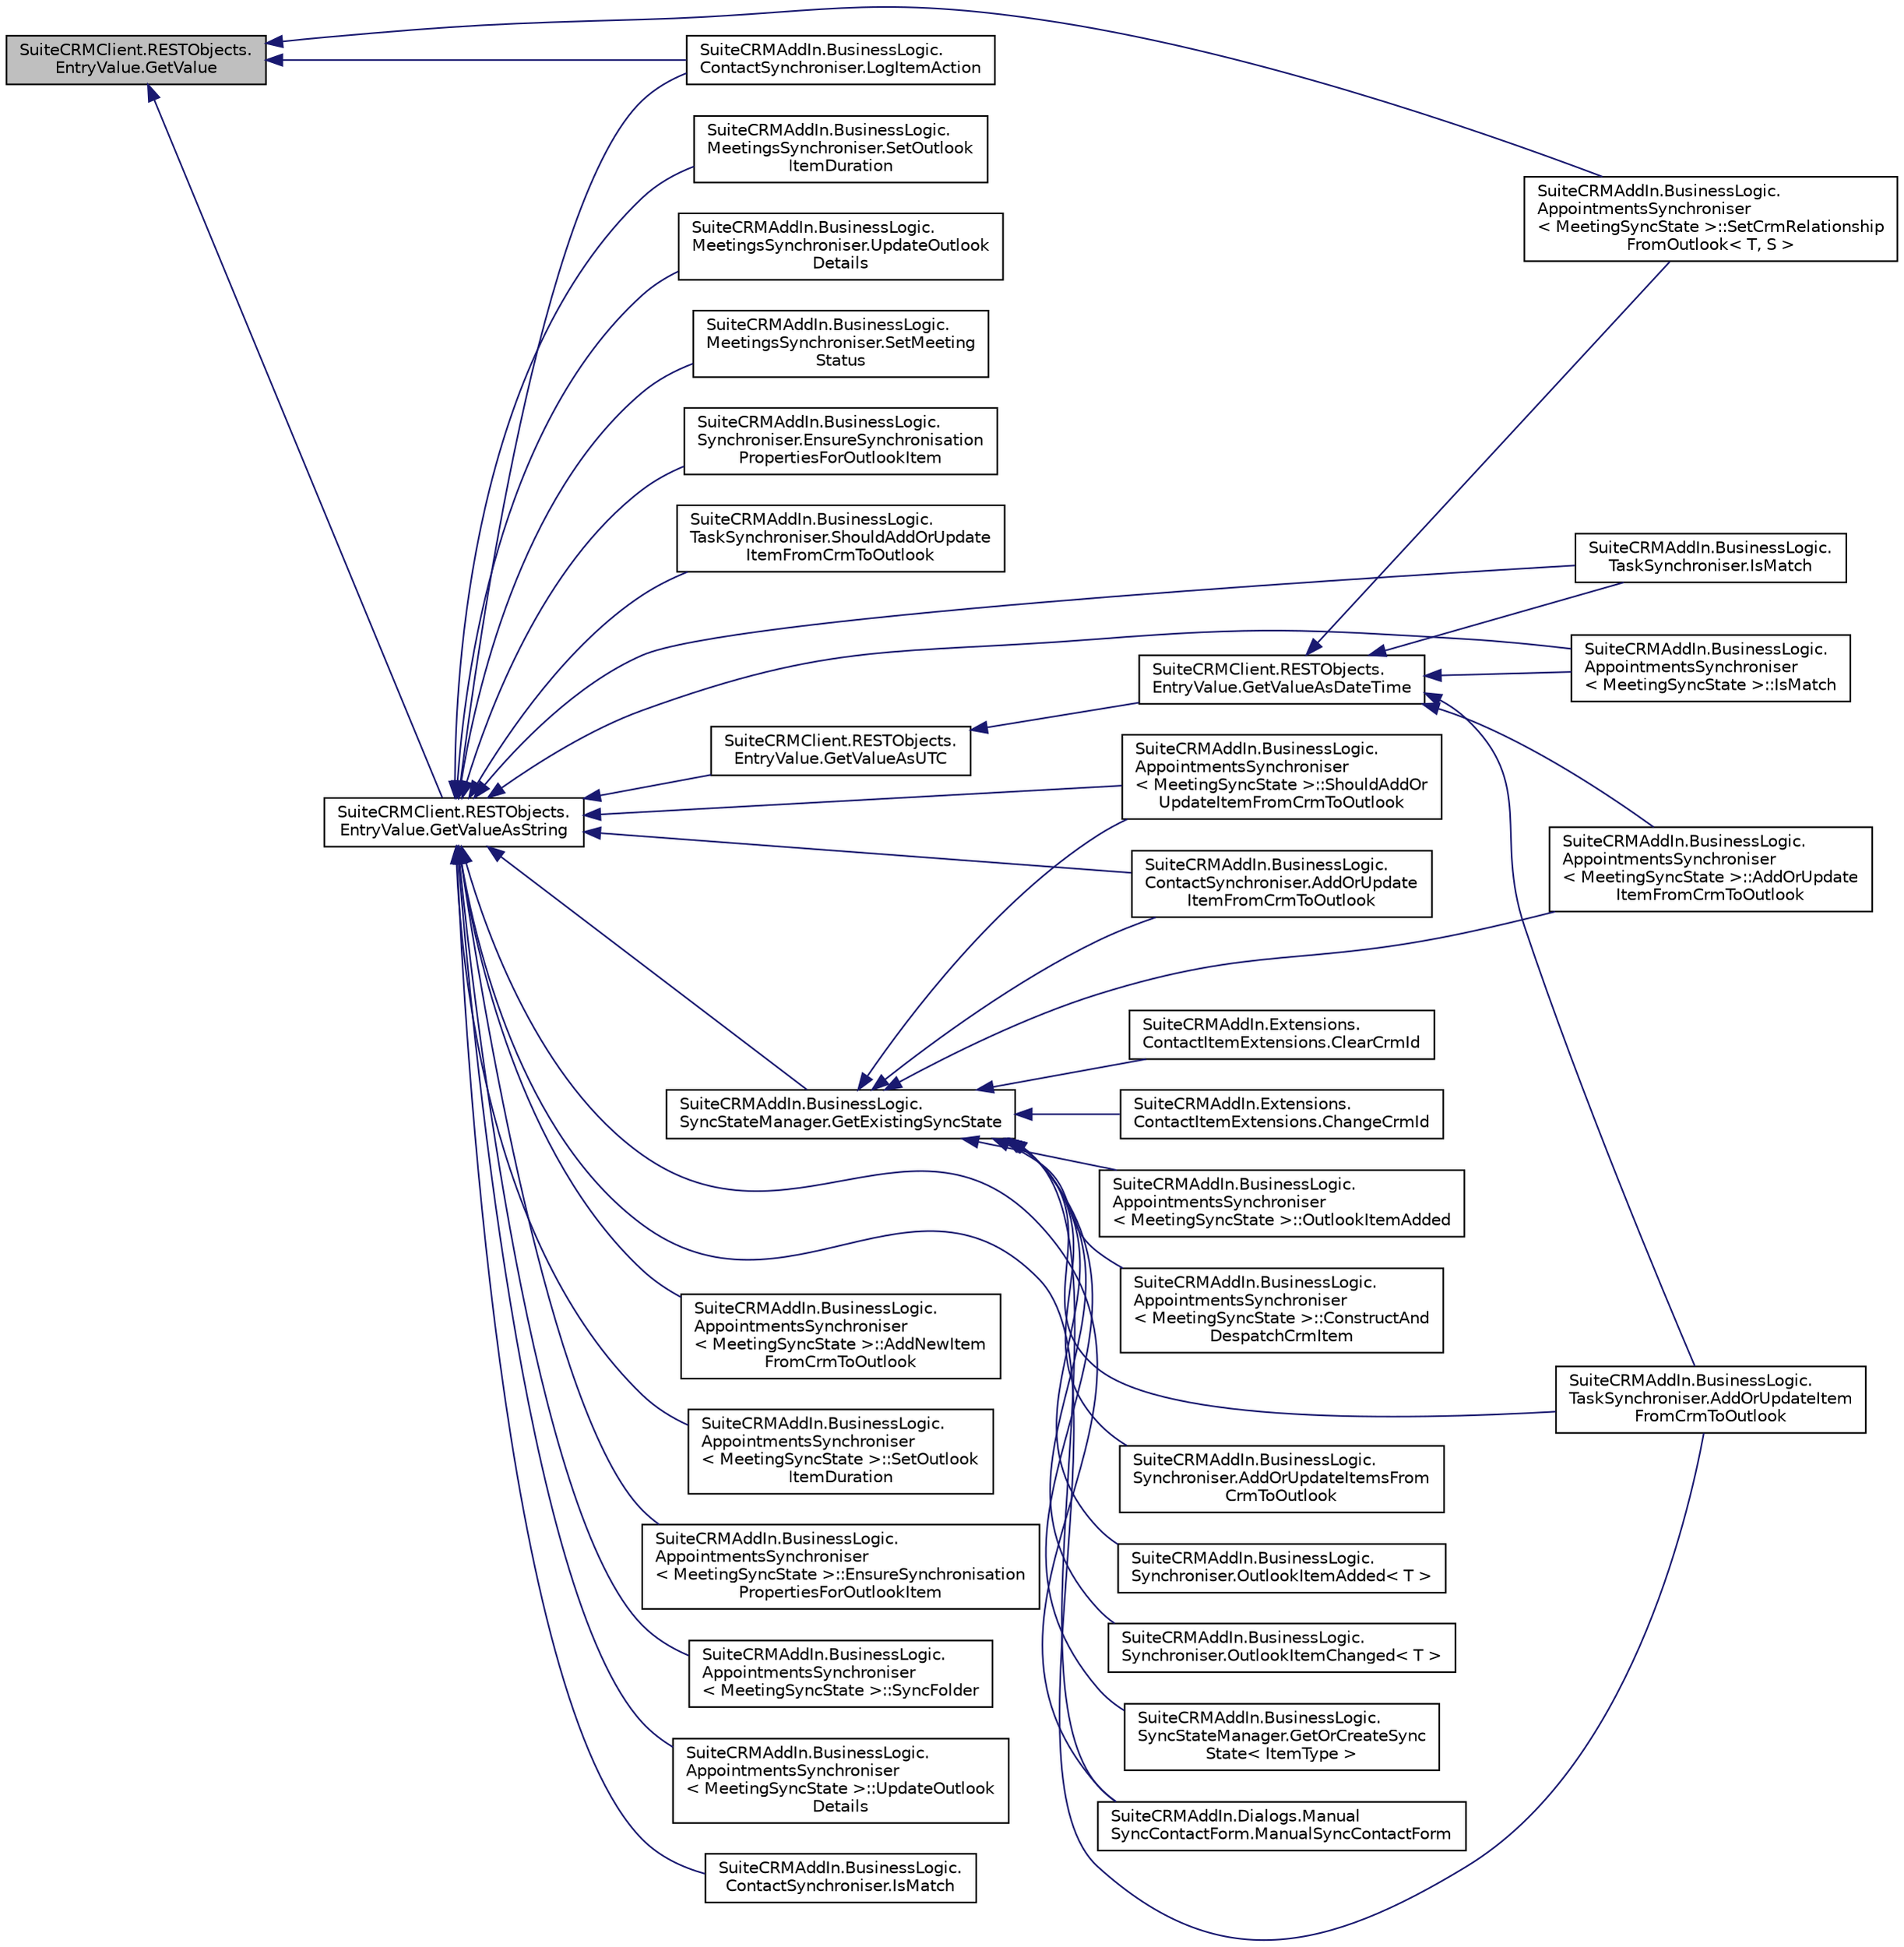 digraph "SuiteCRMClient.RESTObjects.EntryValue.GetValue"
{
  edge [fontname="Helvetica",fontsize="10",labelfontname="Helvetica",labelfontsize="10"];
  node [fontname="Helvetica",fontsize="10",shape=record];
  rankdir="LR";
  Node5 [label="SuiteCRMClient.RESTObjects.\lEntryValue.GetValue",height=0.2,width=0.4,color="black", fillcolor="grey75", style="filled", fontcolor="black"];
  Node5 -> Node6 [dir="back",color="midnightblue",fontsize="10",style="solid",fontname="Helvetica"];
  Node6 [label="SuiteCRMAddIn.BusinessLogic.\lAppointmentsSynchroniser\l\< MeetingSyncState \>::SetCrmRelationship\lFromOutlook\< T, S \>",height=0.2,width=0.4,color="black", fillcolor="white", style="filled",URL="$class_suite_c_r_m_add_in_1_1_business_logic_1_1_appointments_synchroniser.html#a40629a2c0689810e7ad1eeee2032f8bd",tooltip="Sets up a CRM relationship to mimic an Outlook relationship "];
  Node5 -> Node7 [dir="back",color="midnightblue",fontsize="10",style="solid",fontname="Helvetica"];
  Node7 [label="SuiteCRMAddIn.BusinessLogic.\lContactSynchroniser.LogItemAction",height=0.2,width=0.4,color="black", fillcolor="white", style="filled",URL="$class_suite_c_r_m_add_in_1_1_business_logic_1_1_contact_synchroniser.html#a98b39a282db8fee9ef76059b7b9f40aa",tooltip="Log a message regarding this Outlook item, with detail of the item. "];
  Node5 -> Node8 [dir="back",color="midnightblue",fontsize="10",style="solid",fontname="Helvetica"];
  Node8 [label="SuiteCRMClient.RESTObjects.\lEntryValue.GetValueAsString",height=0.2,width=0.4,color="black", fillcolor="white", style="filled",URL="$class_suite_c_r_m_client_1_1_r_e_s_t_objects_1_1_entry_value.html#a6ff81b41c04d9c891efbafabc25f335f"];
  Node8 -> Node9 [dir="back",color="midnightblue",fontsize="10",style="solid",fontname="Helvetica"];
  Node9 [label="SuiteCRMAddIn.BusinessLogic.\lAppointmentsSynchroniser\l\< MeetingSyncState \>::ShouldAddOr\lUpdateItemFromCrmToOutlook",height=0.2,width=0.4,color="black", fillcolor="white", style="filled",URL="$class_suite_c_r_m_add_in_1_1_business_logic_1_1_appointments_synchroniser.html#a97e839a5ece6ee45c506306c85d5d5b8",tooltip="If a meeting was created in another Outlook we should NOT sync it with CRM because if we do we&#39;ll cre..."];
  Node8 -> Node10 [dir="back",color="midnightblue",fontsize="10",style="solid",fontname="Helvetica"];
  Node10 [label="SuiteCRMAddIn.BusinessLogic.\lAppointmentsSynchroniser\l\< MeetingSyncState \>::AddNewItem\lFromCrmToOutlook",height=0.2,width=0.4,color="black", fillcolor="white", style="filled",URL="$class_suite_c_r_m_add_in_1_1_business_logic_1_1_appointments_synchroniser.html#a9a528551c09322b1ebb13cfe7f1e5b54",tooltip="Add an item existing in CRM but not found in Outlook to Outlook. "];
  Node8 -> Node11 [dir="back",color="midnightblue",fontsize="10",style="solid",fontname="Helvetica"];
  Node11 [label="SuiteCRMAddIn.BusinessLogic.\lAppointmentsSynchroniser\l\< MeetingSyncState \>::SetOutlook\lItemDuration",height=0.2,width=0.4,color="black", fillcolor="white", style="filled",URL="$class_suite_c_r_m_add_in_1_1_business_logic_1_1_appointments_synchroniser.html#abae89a93fe0a69b637efba736e5dc759",tooltip="Set this outlook item&#39;s duration from this CRM item. "];
  Node8 -> Node12 [dir="back",color="midnightblue",fontsize="10",style="solid",fontname="Helvetica"];
  Node12 [label="SuiteCRMAddIn.BusinessLogic.\lAppointmentsSynchroniser\l\< MeetingSyncState \>::EnsureSynchronisation\lPropertiesForOutlookItem",height=0.2,width=0.4,color="black", fillcolor="white", style="filled",URL="$class_suite_c_r_m_add_in_1_1_business_logic_1_1_appointments_synchroniser.html#a92d81bc88829086abe349ca9a7f09ddb",tooltip="Specialisation: in addition to the standard properties, meetings also require an organiser property..."];
  Node8 -> Node13 [dir="back",color="midnightblue",fontsize="10",style="solid",fontname="Helvetica"];
  Node13 [label="SuiteCRMAddIn.BusinessLogic.\lAppointmentsSynchroniser\l\< MeetingSyncState \>::IsMatch",height=0.2,width=0.4,color="black", fillcolor="white", style="filled",URL="$class_suite_c_r_m_add_in_1_1_business_logic_1_1_appointments_synchroniser.html#a5f0a46a834e3d2ca854dcc42265ce4ee"];
  Node8 -> Node14 [dir="back",color="midnightblue",fontsize="10",style="solid",fontname="Helvetica"];
  Node14 [label="SuiteCRMAddIn.BusinessLogic.\lAppointmentsSynchroniser\l\< MeetingSyncState \>::SyncFolder",height=0.2,width=0.4,color="black", fillcolor="white", style="filled",URL="$class_suite_c_r_m_add_in_1_1_business_logic_1_1_appointments_synchroniser.html#af2a70be2510b7075ead376292e280649",tooltip="Synchronise items in the specified folder with the specified SuiteCRM module. "];
  Node8 -> Node15 [dir="back",color="midnightblue",fontsize="10",style="solid",fontname="Helvetica"];
  Node15 [label="SuiteCRMAddIn.BusinessLogic.\lAppointmentsSynchroniser\l\< MeetingSyncState \>::UpdateOutlook\lDetails",height=0.2,width=0.4,color="black", fillcolor="white", style="filled",URL="$class_suite_c_r_m_add_in_1_1_business_logic_1_1_appointments_synchroniser.html#adf685ffeebddafbaffff8cff6c8521c1",tooltip="Update this Outlook appointment&#39;s start and duration from this CRM object. "];
  Node8 -> Node16 [dir="back",color="midnightblue",fontsize="10",style="solid",fontname="Helvetica"];
  Node16 [label="SuiteCRMAddIn.BusinessLogic.\lContactSynchroniser.AddOrUpdate\lItemFromCrmToOutlook",height=0.2,width=0.4,color="black", fillcolor="white", style="filled",URL="$class_suite_c_r_m_add_in_1_1_business_logic_1_1_contact_synchroniser.html#a6a18b3b174c87e0dc53c3e59b35a895f"];
  Node8 -> Node7 [dir="back",color="midnightblue",fontsize="10",style="solid",fontname="Helvetica"];
  Node8 -> Node17 [dir="back",color="midnightblue",fontsize="10",style="solid",fontname="Helvetica"];
  Node17 [label="SuiteCRMAddIn.BusinessLogic.\lContactSynchroniser.IsMatch",height=0.2,width=0.4,color="black", fillcolor="white", style="filled",URL="$class_suite_c_r_m_add_in_1_1_business_logic_1_1_contact_synchroniser.html#ac0eb78cd35f26278bf300ab89501790c"];
  Node8 -> Node18 [dir="back",color="midnightblue",fontsize="10",style="solid",fontname="Helvetica"];
  Node18 [label="SuiteCRMAddIn.BusinessLogic.\lMeetingsSynchroniser.SetOutlook\lItemDuration",height=0.2,width=0.4,color="black", fillcolor="white", style="filled",URL="$class_suite_c_r_m_add_in_1_1_business_logic_1_1_meetings_synchroniser.html#a235bd8bc296dd3fc6e2bab8f52544aef",tooltip="Specialisation: also set end time and location. "];
  Node8 -> Node19 [dir="back",color="midnightblue",fontsize="10",style="solid",fontname="Helvetica"];
  Node19 [label="SuiteCRMAddIn.BusinessLogic.\lMeetingsSynchroniser.UpdateOutlook\lDetails",height=0.2,width=0.4,color="black", fillcolor="white", style="filled",URL="$class_suite_c_r_m_add_in_1_1_business_logic_1_1_meetings_synchroniser.html#a8f0c99c95424ef0b2514bd3dfccda977"];
  Node8 -> Node20 [dir="back",color="midnightblue",fontsize="10",style="solid",fontname="Helvetica"];
  Node20 [label="SuiteCRMAddIn.BusinessLogic.\lMeetingsSynchroniser.SetMeeting\lStatus",height=0.2,width=0.4,color="black", fillcolor="white", style="filled",URL="$class_suite_c_r_m_add_in_1_1_business_logic_1_1_meetings_synchroniser.html#abc806714ae71e8e7578c0615dc790de6"];
  Node8 -> Node21 [dir="back",color="midnightblue",fontsize="10",style="solid",fontname="Helvetica"];
  Node21 [label="SuiteCRMAddIn.BusinessLogic.\lSynchroniser.EnsureSynchronisation\lPropertiesForOutlookItem",height=0.2,width=0.4,color="black", fillcolor="white", style="filled",URL="$class_suite_c_r_m_add_in_1_1_business_logic_1_1_synchroniser.html#a05108367e2ac92ea2c33b4bffc221662",tooltip="Set up synchronisation properties for this outlook item from this CRM item, assuming my default CRM m..."];
  Node8 -> Node22 [dir="back",color="midnightblue",fontsize="10",style="solid",fontname="Helvetica"];
  Node22 [label="SuiteCRMAddIn.BusinessLogic.\lSyncStateManager.GetExistingSyncState",height=0.2,width=0.4,color="black", fillcolor="white", style="filled",URL="$class_suite_c_r_m_add_in_1_1_business_logic_1_1_sync_state_manager.html#a1be6c51a0b433eb8ae2ffa27f5cc1325",tooltip="Get the existing sync state for this CRM item, if it exists, else null. "];
  Node22 -> Node23 [dir="back",color="midnightblue",fontsize="10",style="solid",fontname="Helvetica"];
  Node23 [label="SuiteCRMAddIn.BusinessLogic.\lAppointmentsSynchroniser\l\< MeetingSyncState \>::OutlookItemAdded",height=0.2,width=0.4,color="black", fillcolor="white", style="filled",URL="$class_suite_c_r_m_add_in_1_1_business_logic_1_1_appointments_synchroniser.html#a03775a168642875a2b2beddea2b53e07",tooltip="#2246: Discriminate between calls and meetings when adding and updating. "];
  Node22 -> Node9 [dir="back",color="midnightblue",fontsize="10",style="solid",fontname="Helvetica"];
  Node22 -> Node24 [dir="back",color="midnightblue",fontsize="10",style="solid",fontname="Helvetica"];
  Node24 [label="SuiteCRMAddIn.BusinessLogic.\lAppointmentsSynchroniser\l\< MeetingSyncState \>::ConstructAnd\lDespatchCrmItem",height=0.2,width=0.4,color="black", fillcolor="white", style="filled",URL="$class_suite_c_r_m_add_in_1_1_business_logic_1_1_appointments_synchroniser.html#a86726cd3a49be75df41c90fad6adf129",tooltip="Construct a JSON packet representing the Outlook item of this sync state, and despatch it to CRM..."];
  Node22 -> Node25 [dir="back",color="midnightblue",fontsize="10",style="solid",fontname="Helvetica"];
  Node25 [label="SuiteCRMAddIn.BusinessLogic.\lAppointmentsSynchroniser\l\< MeetingSyncState \>::AddOrUpdate\lItemFromCrmToOutlook",height=0.2,width=0.4,color="black", fillcolor="white", style="filled",URL="$class_suite_c_r_m_add_in_1_1_business_logic_1_1_appointments_synchroniser.html#a925000ba57c20ec2f0c4d87a5c8504bb",tooltip="Update a single appointment in the specified Outlook folder with changes from CRM, but only if its start date is fewer than five days in the past. "];
  Node22 -> Node16 [dir="back",color="midnightblue",fontsize="10",style="solid",fontname="Helvetica"];
  Node22 -> Node26 [dir="back",color="midnightblue",fontsize="10",style="solid",fontname="Helvetica"];
  Node26 [label="SuiteCRMAddIn.BusinessLogic.\lSynchroniser.AddOrUpdateItemsFrom\lCrmToOutlook",height=0.2,width=0.4,color="black", fillcolor="white", style="filled",URL="$class_suite_c_r_m_add_in_1_1_business_logic_1_1_synchroniser.html#a5eb280f891e9cd9ec9e31ed63da0a144",tooltip="Update these items, which may or may not already exist in Outlook. "];
  Node22 -> Node27 [dir="back",color="midnightblue",fontsize="10",style="solid",fontname="Helvetica"];
  Node27 [label="SuiteCRMAddIn.BusinessLogic.\lSynchroniser.OutlookItemAdded\< T \>",height=0.2,width=0.4,color="black", fillcolor="white", style="filled",URL="$class_suite_c_r_m_add_in_1_1_business_logic_1_1_synchroniser.html#a3e3e99a7c7cba55e9cf586a59e9aadb9",tooltip="#2246: Nasty workaround for the fact that Outlook &#39;Appointments&#39; and &#39;Meetings&#39; are actually the same..."];
  Node22 -> Node28 [dir="back",color="midnightblue",fontsize="10",style="solid",fontname="Helvetica"];
  Node28 [label="SuiteCRMAddIn.BusinessLogic.\lSynchroniser.OutlookItemChanged\< T \>",height=0.2,width=0.4,color="black", fillcolor="white", style="filled",URL="$class_suite_c_r_m_add_in_1_1_business_logic_1_1_synchroniser.html#a1366f80f9b7b2dddbd753bd8f8eab32f",tooltip="#2246: Nasty workaround for the fact that Outlook &#39;Appointments&#39; and &#39;Meetings&#39; are actually the same..."];
  Node22 -> Node29 [dir="back",color="midnightblue",fontsize="10",style="solid",fontname="Helvetica"];
  Node29 [label="SuiteCRMAddIn.BusinessLogic.\lSyncStateManager.GetOrCreateSync\lState\< ItemType \>",height=0.2,width=0.4,color="black", fillcolor="white", style="filled",URL="$class_suite_c_r_m_add_in_1_1_business_logic_1_1_sync_state_manager.html#aea75c5d53ef5e3ee4640b5be8396e033",tooltip="Get a sync state for this item, creating it if necessary. "];
  Node22 -> Node30 [dir="back",color="midnightblue",fontsize="10",style="solid",fontname="Helvetica"];
  Node30 [label="SuiteCRMAddIn.BusinessLogic.\lTaskSynchroniser.AddOrUpdateItem\lFromCrmToOutlook",height=0.2,width=0.4,color="black", fillcolor="white", style="filled",URL="$class_suite_c_r_m_add_in_1_1_business_logic_1_1_task_synchroniser.html#a8ae42d8d20a62682fcb3f280f7ec60cb"];
  Node22 -> Node31 [dir="back",color="midnightblue",fontsize="10",style="solid",fontname="Helvetica"];
  Node31 [label="SuiteCRMAddIn.Dialogs.Manual\lSyncContactForm.ManualSyncContactForm",height=0.2,width=0.4,color="black", fillcolor="white", style="filled",URL="$class_suite_c_r_m_add_in_1_1_dialogs_1_1_manual_sync_contact_form.html#a76691427c37963569813b2e5710e5b9c"];
  Node22 -> Node32 [dir="back",color="midnightblue",fontsize="10",style="solid",fontname="Helvetica"];
  Node32 [label="SuiteCRMAddIn.Extensions.\lContactItemExtensions.ClearCrmId",height=0.2,width=0.4,color="black", fillcolor="white", style="filled",URL="$class_suite_c_r_m_add_in_1_1_extensions_1_1_contact_item_extensions.html#a459576d7f94caf538170532f291b6dc2"];
  Node22 -> Node33 [dir="back",color="midnightblue",fontsize="10",style="solid",fontname="Helvetica"];
  Node33 [label="SuiteCRMAddIn.Extensions.\lContactItemExtensions.ChangeCrmId",height=0.2,width=0.4,color="black", fillcolor="white", style="filled",URL="$class_suite_c_r_m_add_in_1_1_extensions_1_1_contact_item_extensions.html#a1d10f035381695c6148f08cb6d4245d6"];
  Node8 -> Node34 [dir="back",color="midnightblue",fontsize="10",style="solid",fontname="Helvetica"];
  Node34 [label="SuiteCRMAddIn.BusinessLogic.\lTaskSynchroniser.ShouldAddOrUpdate\lItemFromCrmToOutlook",height=0.2,width=0.4,color="black", fillcolor="white", style="filled",URL="$class_suite_c_r_m_add_in_1_1_business_logic_1_1_task_synchroniser.html#a7a8d7cc5f112b5ea52b4dcaab93e5254"];
  Node8 -> Node30 [dir="back",color="midnightblue",fontsize="10",style="solid",fontname="Helvetica"];
  Node8 -> Node35 [dir="back",color="midnightblue",fontsize="10",style="solid",fontname="Helvetica"];
  Node35 [label="SuiteCRMAddIn.BusinessLogic.\lTaskSynchroniser.IsMatch",height=0.2,width=0.4,color="black", fillcolor="white", style="filled",URL="$class_suite_c_r_m_add_in_1_1_business_logic_1_1_task_synchroniser.html#a55c3dbc410a92d69d9a7e76c7bfeeb8e"];
  Node8 -> Node31 [dir="back",color="midnightblue",fontsize="10",style="solid",fontname="Helvetica"];
  Node8 -> Node36 [dir="back",color="midnightblue",fontsize="10",style="solid",fontname="Helvetica"];
  Node36 [label="SuiteCRMClient.RESTObjects.\lEntryValue.GetValueAsUTC",height=0.2,width=0.4,color="black", fillcolor="white", style="filled",URL="$class_suite_c_r_m_client_1_1_r_e_s_t_objects_1_1_entry_value.html#a409567786ca342d4d83f2e3862eebe71",tooltip="Get the value of the stated key, presumed to be a date/time string, as a date time object in UTC..."];
  Node36 -> Node37 [dir="back",color="midnightblue",fontsize="10",style="solid",fontname="Helvetica"];
  Node37 [label="SuiteCRMClient.RESTObjects.\lEntryValue.GetValueAsDateTime",height=0.2,width=0.4,color="black", fillcolor="white", style="filled",URL="$class_suite_c_r_m_client_1_1_r_e_s_t_objects_1_1_entry_value.html#a72baddc73093e45f56d077ef87ea5578",tooltip="Get the value of the stated key, presumed to be a date/time string, as a date time object in local ti..."];
  Node37 -> Node25 [dir="back",color="midnightblue",fontsize="10",style="solid",fontname="Helvetica"];
  Node37 -> Node6 [dir="back",color="midnightblue",fontsize="10",style="solid",fontname="Helvetica"];
  Node37 -> Node13 [dir="back",color="midnightblue",fontsize="10",style="solid",fontname="Helvetica"];
  Node37 -> Node30 [dir="back",color="midnightblue",fontsize="10",style="solid",fontname="Helvetica"];
  Node37 -> Node35 [dir="back",color="midnightblue",fontsize="10",style="solid",fontname="Helvetica"];
}

